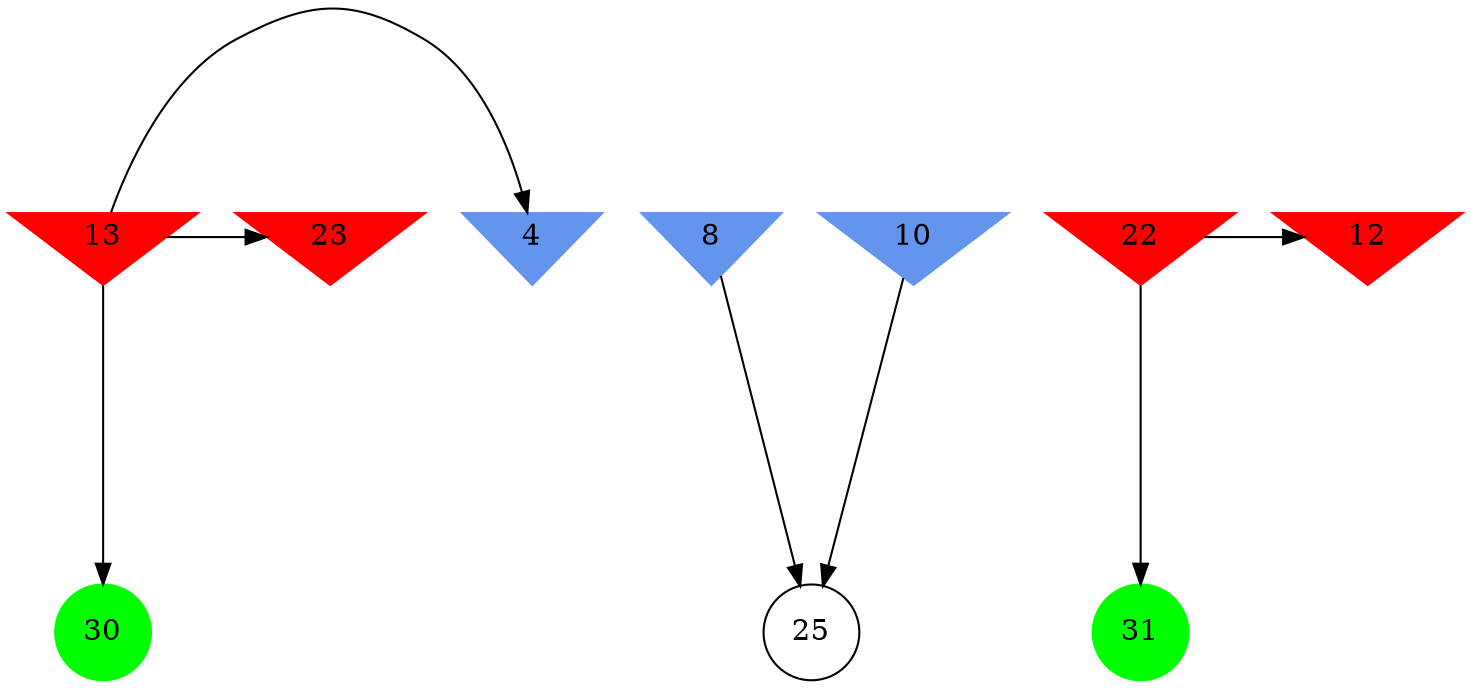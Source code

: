 digraph brain {
	ranksep=2.0;
	4 [shape=invtriangle,style=filled,color=cornflowerblue];
	8 [shape=invtriangle,style=filled,color=cornflowerblue];
	10 [shape=invtriangle,style=filled,color=cornflowerblue];
	12 [shape=invtriangle,style=filled,color=red];
	13 [shape=invtriangle,style=filled,color=red];
	22 [shape=invtriangle,style=filled,color=red];
	23 [shape=invtriangle,style=filled,color=red];
	25 [shape=circle,color=black];
	30 [shape=circle,style=filled,color=green];
	31 [shape=circle,style=filled,color=green];
	22	->	31;
	22	->	12;
	10	->	25;
	8	->	25;
	13	->	23;
	13	->	30;
	13	->	4;
	{ rank=same; 4; 8; 10; 12; 13; 22; 23; }
	{ rank=same; 25; }
	{ rank=same; 30; 31; }
}
